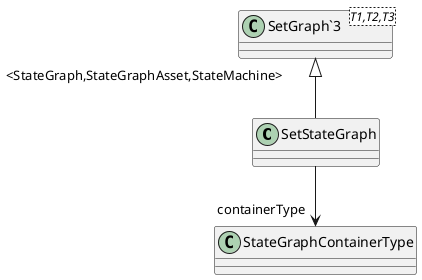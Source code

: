 @startuml
class SetStateGraph {
}
class "SetGraph`3"<T1,T2,T3> {
}
"SetGraph`3" "<StateGraph,StateGraphAsset,StateMachine>" <|-- SetStateGraph
SetStateGraph --> "containerType" StateGraphContainerType
@enduml

